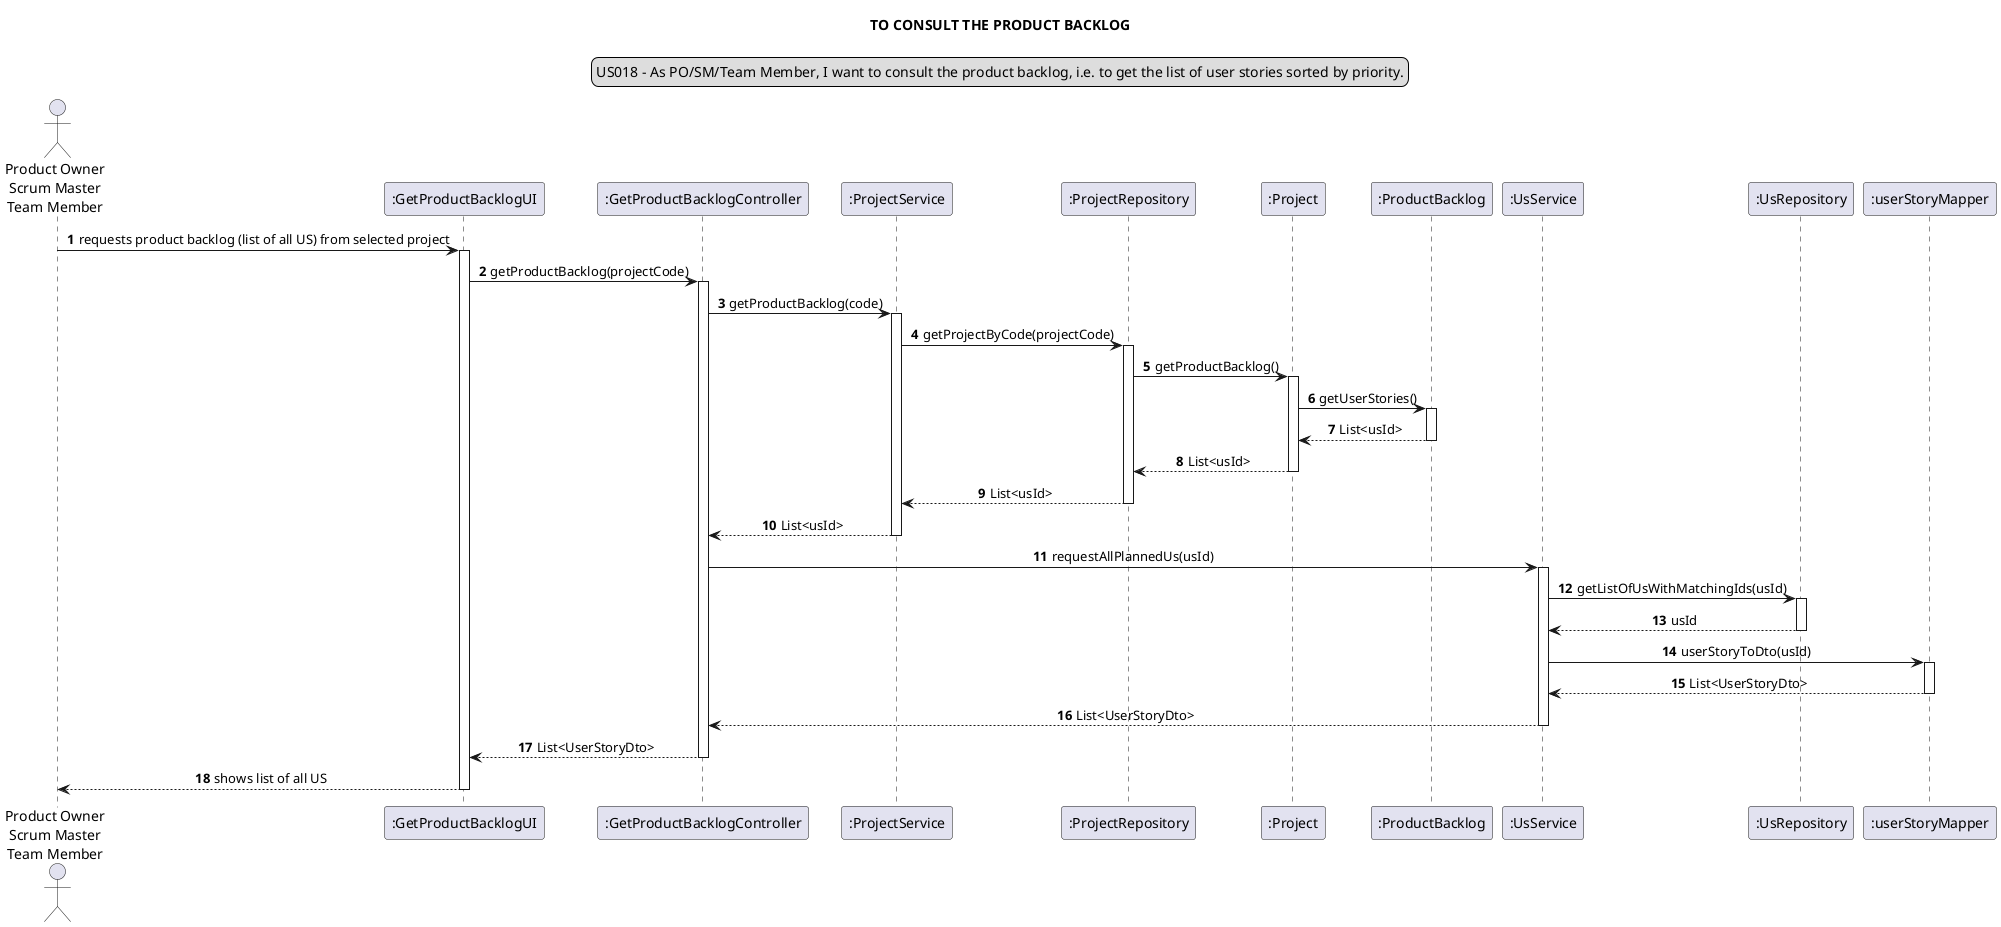 @startuml
skinparam sequenceMessageAlign center
title TO CONSULT THE PRODUCT BACKLOG
legend top
US018 - As PO/SM/Team Member, I want to consult the product backlog, i.e. to get the list of user stories sorted by priority.
end legend
autonumber

actor "Product Owner\nScrum Master\nTeam Member" as actor
participant ":GetProductBacklogUI" as ui
participant ":GetProductBacklogController" as controller
participant ":ProjectService" as pservice
participant ":ProjectRepository" as prepo
participant ":Project" as project
participant ":ProductBacklog" as backlog
participant ":UsService" as uservice
participant ":UsRepository" as usrep
participant ":userStoryMapper" as usmapper



actor -> ui: requests product backlog (list of all US) from selected project
activate ui
ui -> controller: getProductBacklog(projectCode)
activate controller
controller -> pservice: getProductBacklog(code)
activate pservice
pservice -> prepo: getProjectByCode(projectCode)
activate prepo
prepo -> project: getProductBacklog()
activate project
project -> backlog: getUserStories()
activate backlog
backlog --> project: List<usId>
deactivate backlog
project --> prepo: List<usId>
deactivate project
prepo --> pservice: List<usId>
deactivate prepo
pservice --> controller: List<usId>
deactivate pservice
controller -> uservice : requestAllPlannedUs(usId)
activate uservice
uservice -> usrep : getListOfUsWithMatchingIds(usId)
activate usrep
usrep --> uservice : usId
deactivate usrep
uservice -> usmapper:  userStoryToDto(usId)
activate usmapper
usmapper --> uservice : List<UserStoryDto>
deactivate usmapper
uservice --> controller: List<UserStoryDto>
deactivate uservice
controller --> ui : List<UserStoryDto>
deactivate controller

ui --> actor: shows list of all US
deactivate ui
@enduml
